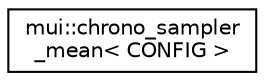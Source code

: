 digraph "Graphical Class Hierarchy"
{
 // LATEX_PDF_SIZE
  edge [fontname="Helvetica",fontsize="10",labelfontname="Helvetica",labelfontsize="10"];
  node [fontname="Helvetica",fontsize="10",shape=record];
  rankdir="LR";
  Node0 [label="mui::chrono_sampler\l_mean\< CONFIG \>",height=0.2,width=0.4,color="black", fillcolor="white", style="filled",URL="$classmui_1_1chrono__sampler__mean.html",tooltip=" "];
}
